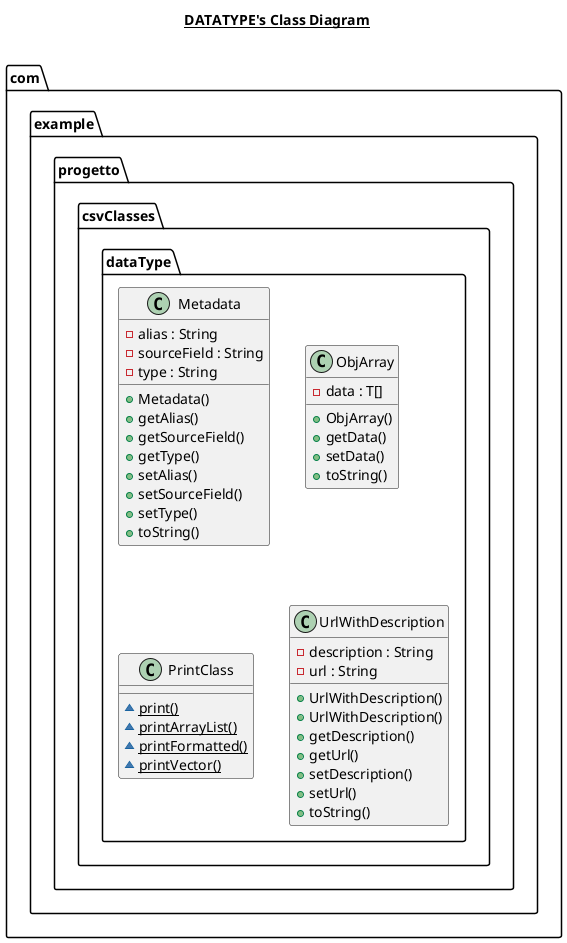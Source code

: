 @startuml

title __DATATYPE's Class Diagram__\n


    namespace com.example.progetto {
      namespace csvClasses {
        namespace dataType {
          class com.example.progetto.csvClasses.dataType.Metadata {
              - alias : String
              - sourceField : String
              - type : String
              + Metadata()
              + getAlias()
              + getSourceField()
              + getType()
              + setAlias()
              + setSourceField()
              + setType()
              + toString()
          }
        }
      }
    }

    namespace com.example.progetto {
      namespace csvClasses {
        namespace dataType {
          class com.example.progetto.csvClasses.dataType.ObjArray {
              - data : T[]
              + ObjArray()
              + getData()
              + setData()
              + toString()
          }
        }
      }
    }

    namespace com.example.progetto {
      namespace csvClasses {
        namespace dataType {
          class com.example.progetto.csvClasses.dataType.PrintClass {
              {static} ~ print()
              {static} ~ printArrayList()
              {static} ~ printFormatted()
              {static} ~ printVector()
          }
        }
      }
    }

    namespace com.example.progetto {
      namespace csvClasses {
        namespace dataType {
          class com.example.progetto.csvClasses.dataType.UrlWithDescription {
              - description : String
              - url : String
              + UrlWithDescription()
              + UrlWithDescription()
              + getDescription()
              + getUrl()
              + setDescription()
              + setUrl()
              + toString()
          }
        }
      }
    }

  





@enduml
